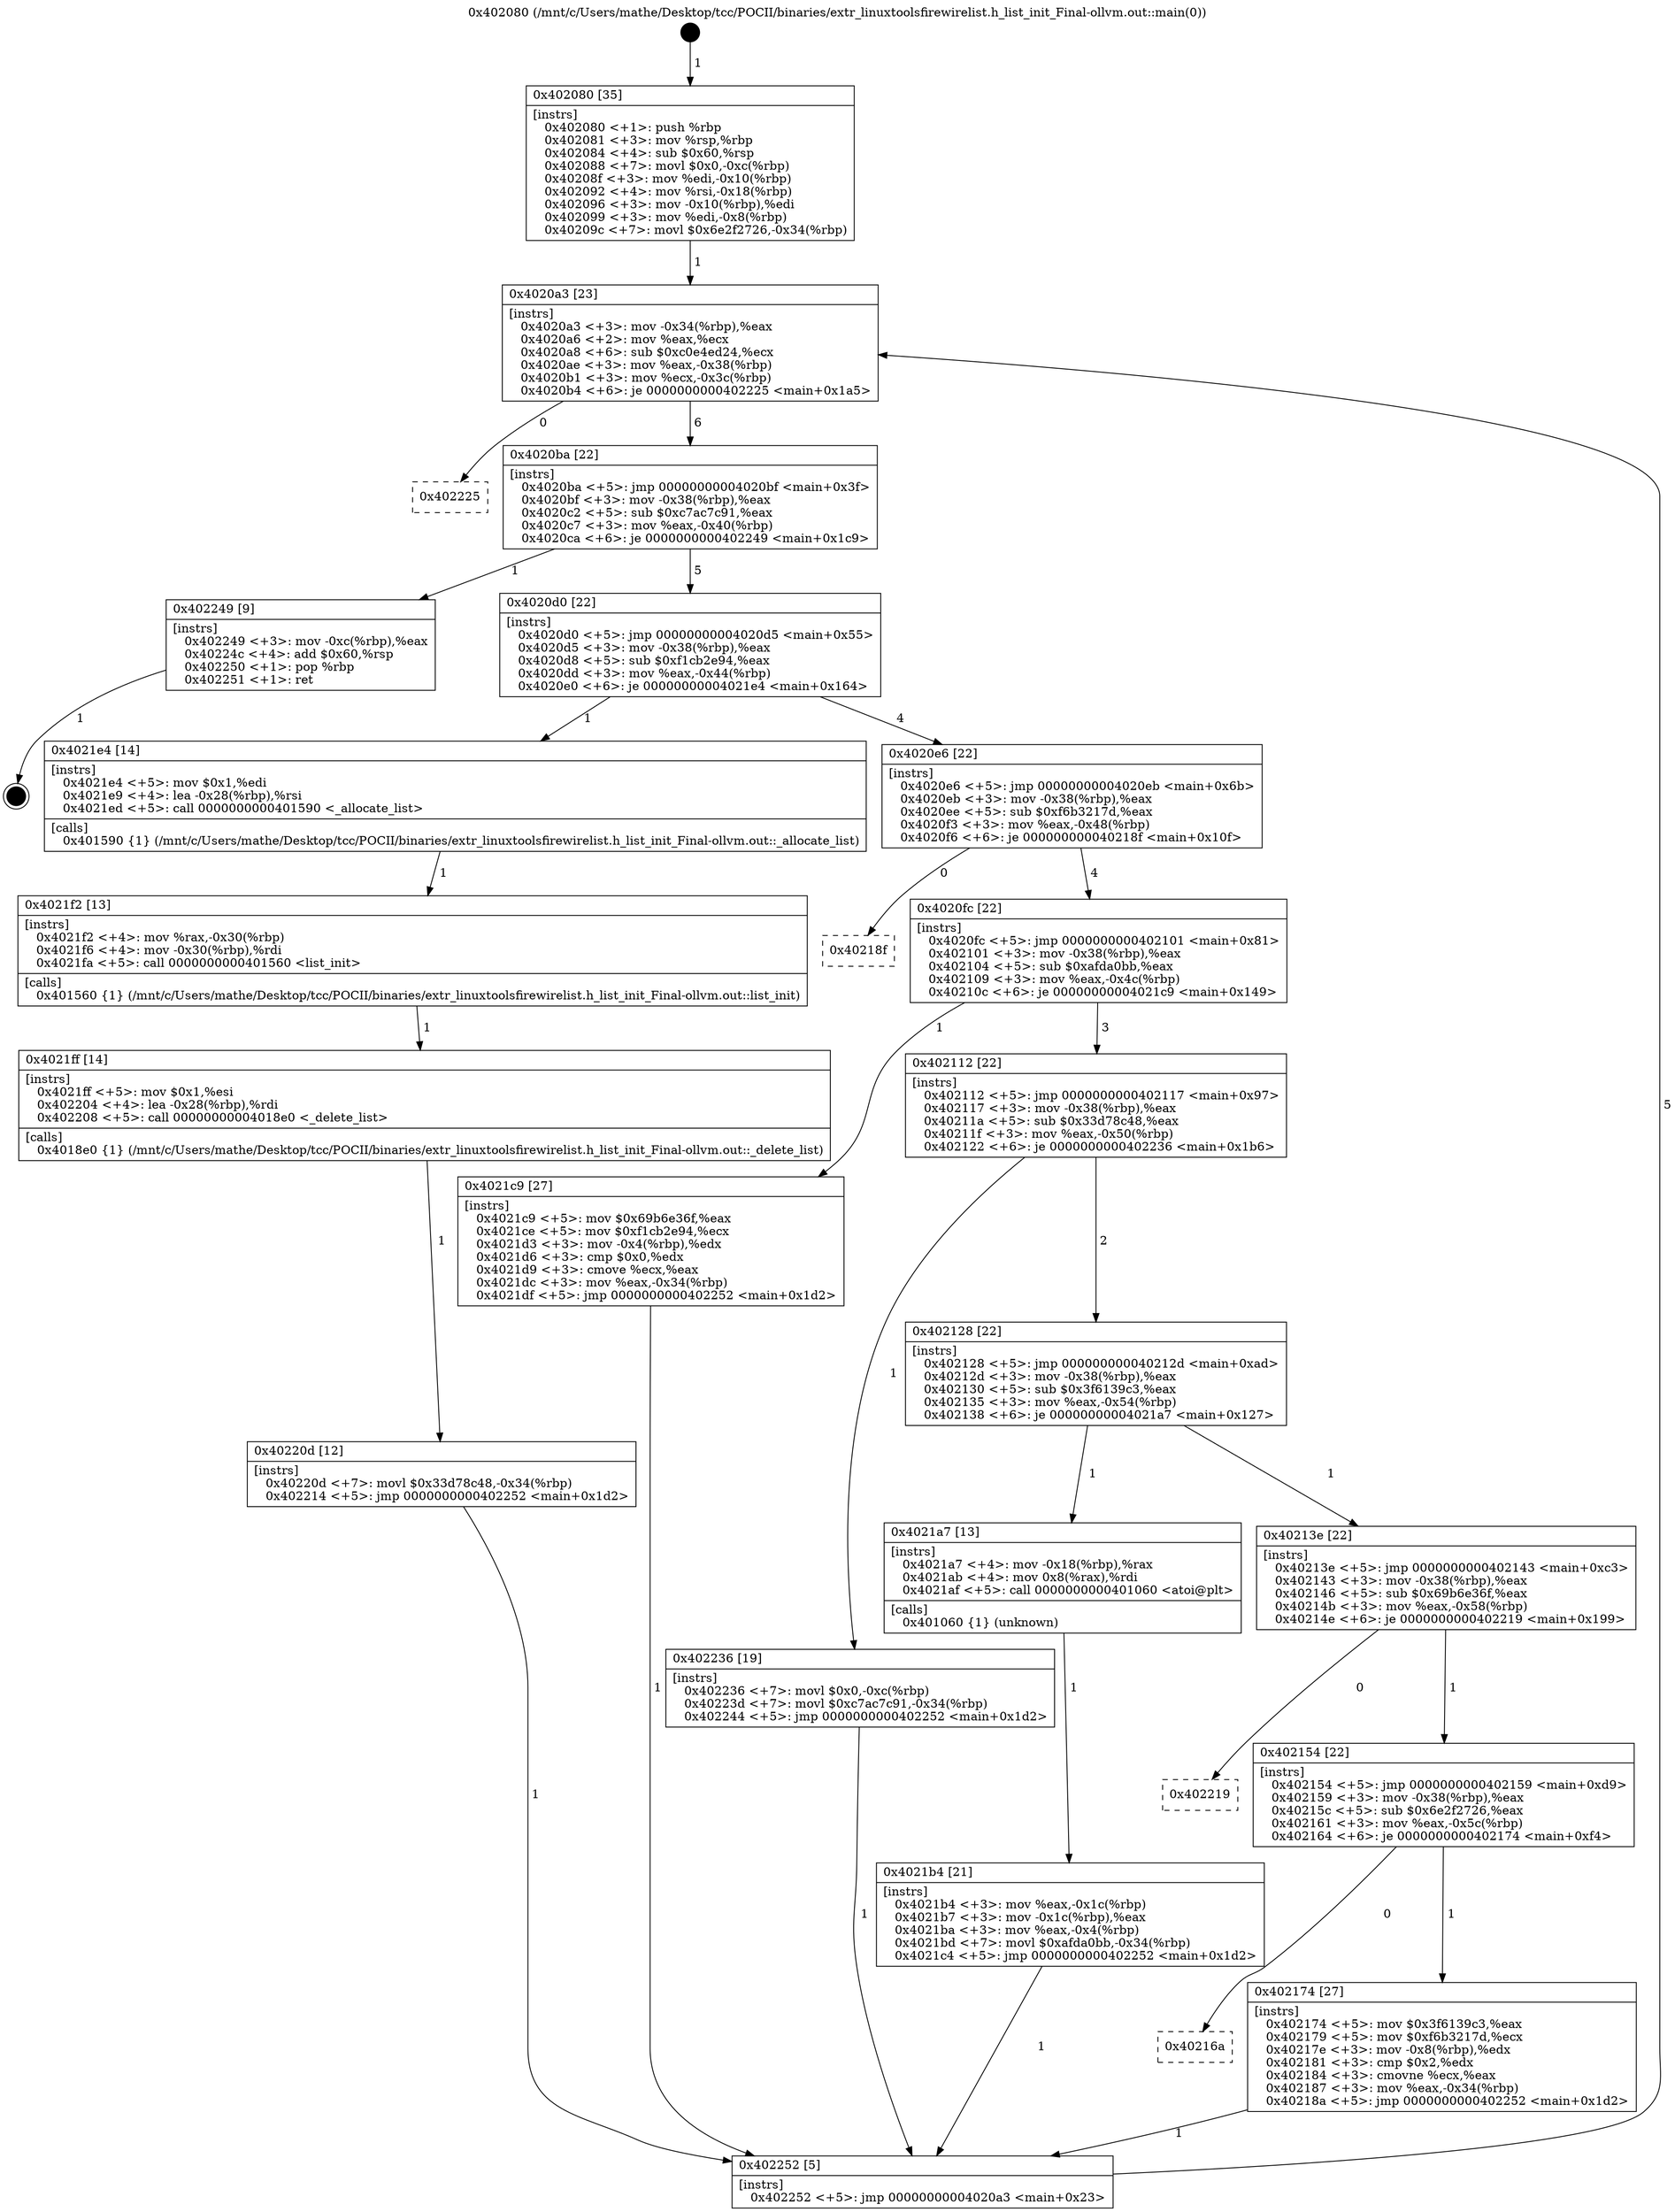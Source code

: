 digraph "0x402080" {
  label = "0x402080 (/mnt/c/Users/mathe/Desktop/tcc/POCII/binaries/extr_linuxtoolsfirewirelist.h_list_init_Final-ollvm.out::main(0))"
  labelloc = "t"
  node[shape=record]

  Entry [label="",width=0.3,height=0.3,shape=circle,fillcolor=black,style=filled]
  "0x4020a3" [label="{
     0x4020a3 [23]\l
     | [instrs]\l
     &nbsp;&nbsp;0x4020a3 \<+3\>: mov -0x34(%rbp),%eax\l
     &nbsp;&nbsp;0x4020a6 \<+2\>: mov %eax,%ecx\l
     &nbsp;&nbsp;0x4020a8 \<+6\>: sub $0xc0e4ed24,%ecx\l
     &nbsp;&nbsp;0x4020ae \<+3\>: mov %eax,-0x38(%rbp)\l
     &nbsp;&nbsp;0x4020b1 \<+3\>: mov %ecx,-0x3c(%rbp)\l
     &nbsp;&nbsp;0x4020b4 \<+6\>: je 0000000000402225 \<main+0x1a5\>\l
  }"]
  "0x402225" [label="{
     0x402225\l
  }", style=dashed]
  "0x4020ba" [label="{
     0x4020ba [22]\l
     | [instrs]\l
     &nbsp;&nbsp;0x4020ba \<+5\>: jmp 00000000004020bf \<main+0x3f\>\l
     &nbsp;&nbsp;0x4020bf \<+3\>: mov -0x38(%rbp),%eax\l
     &nbsp;&nbsp;0x4020c2 \<+5\>: sub $0xc7ac7c91,%eax\l
     &nbsp;&nbsp;0x4020c7 \<+3\>: mov %eax,-0x40(%rbp)\l
     &nbsp;&nbsp;0x4020ca \<+6\>: je 0000000000402249 \<main+0x1c9\>\l
  }"]
  Exit [label="",width=0.3,height=0.3,shape=circle,fillcolor=black,style=filled,peripheries=2]
  "0x402249" [label="{
     0x402249 [9]\l
     | [instrs]\l
     &nbsp;&nbsp;0x402249 \<+3\>: mov -0xc(%rbp),%eax\l
     &nbsp;&nbsp;0x40224c \<+4\>: add $0x60,%rsp\l
     &nbsp;&nbsp;0x402250 \<+1\>: pop %rbp\l
     &nbsp;&nbsp;0x402251 \<+1\>: ret\l
  }"]
  "0x4020d0" [label="{
     0x4020d0 [22]\l
     | [instrs]\l
     &nbsp;&nbsp;0x4020d0 \<+5\>: jmp 00000000004020d5 \<main+0x55\>\l
     &nbsp;&nbsp;0x4020d5 \<+3\>: mov -0x38(%rbp),%eax\l
     &nbsp;&nbsp;0x4020d8 \<+5\>: sub $0xf1cb2e94,%eax\l
     &nbsp;&nbsp;0x4020dd \<+3\>: mov %eax,-0x44(%rbp)\l
     &nbsp;&nbsp;0x4020e0 \<+6\>: je 00000000004021e4 \<main+0x164\>\l
  }"]
  "0x40220d" [label="{
     0x40220d [12]\l
     | [instrs]\l
     &nbsp;&nbsp;0x40220d \<+7\>: movl $0x33d78c48,-0x34(%rbp)\l
     &nbsp;&nbsp;0x402214 \<+5\>: jmp 0000000000402252 \<main+0x1d2\>\l
  }"]
  "0x4021e4" [label="{
     0x4021e4 [14]\l
     | [instrs]\l
     &nbsp;&nbsp;0x4021e4 \<+5\>: mov $0x1,%edi\l
     &nbsp;&nbsp;0x4021e9 \<+4\>: lea -0x28(%rbp),%rsi\l
     &nbsp;&nbsp;0x4021ed \<+5\>: call 0000000000401590 \<_allocate_list\>\l
     | [calls]\l
     &nbsp;&nbsp;0x401590 \{1\} (/mnt/c/Users/mathe/Desktop/tcc/POCII/binaries/extr_linuxtoolsfirewirelist.h_list_init_Final-ollvm.out::_allocate_list)\l
  }"]
  "0x4020e6" [label="{
     0x4020e6 [22]\l
     | [instrs]\l
     &nbsp;&nbsp;0x4020e6 \<+5\>: jmp 00000000004020eb \<main+0x6b\>\l
     &nbsp;&nbsp;0x4020eb \<+3\>: mov -0x38(%rbp),%eax\l
     &nbsp;&nbsp;0x4020ee \<+5\>: sub $0xf6b3217d,%eax\l
     &nbsp;&nbsp;0x4020f3 \<+3\>: mov %eax,-0x48(%rbp)\l
     &nbsp;&nbsp;0x4020f6 \<+6\>: je 000000000040218f \<main+0x10f\>\l
  }"]
  "0x4021ff" [label="{
     0x4021ff [14]\l
     | [instrs]\l
     &nbsp;&nbsp;0x4021ff \<+5\>: mov $0x1,%esi\l
     &nbsp;&nbsp;0x402204 \<+4\>: lea -0x28(%rbp),%rdi\l
     &nbsp;&nbsp;0x402208 \<+5\>: call 00000000004018e0 \<_delete_list\>\l
     | [calls]\l
     &nbsp;&nbsp;0x4018e0 \{1\} (/mnt/c/Users/mathe/Desktop/tcc/POCII/binaries/extr_linuxtoolsfirewirelist.h_list_init_Final-ollvm.out::_delete_list)\l
  }"]
  "0x40218f" [label="{
     0x40218f\l
  }", style=dashed]
  "0x4020fc" [label="{
     0x4020fc [22]\l
     | [instrs]\l
     &nbsp;&nbsp;0x4020fc \<+5\>: jmp 0000000000402101 \<main+0x81\>\l
     &nbsp;&nbsp;0x402101 \<+3\>: mov -0x38(%rbp),%eax\l
     &nbsp;&nbsp;0x402104 \<+5\>: sub $0xafda0bb,%eax\l
     &nbsp;&nbsp;0x402109 \<+3\>: mov %eax,-0x4c(%rbp)\l
     &nbsp;&nbsp;0x40210c \<+6\>: je 00000000004021c9 \<main+0x149\>\l
  }"]
  "0x4021f2" [label="{
     0x4021f2 [13]\l
     | [instrs]\l
     &nbsp;&nbsp;0x4021f2 \<+4\>: mov %rax,-0x30(%rbp)\l
     &nbsp;&nbsp;0x4021f6 \<+4\>: mov -0x30(%rbp),%rdi\l
     &nbsp;&nbsp;0x4021fa \<+5\>: call 0000000000401560 \<list_init\>\l
     | [calls]\l
     &nbsp;&nbsp;0x401560 \{1\} (/mnt/c/Users/mathe/Desktop/tcc/POCII/binaries/extr_linuxtoolsfirewirelist.h_list_init_Final-ollvm.out::list_init)\l
  }"]
  "0x4021c9" [label="{
     0x4021c9 [27]\l
     | [instrs]\l
     &nbsp;&nbsp;0x4021c9 \<+5\>: mov $0x69b6e36f,%eax\l
     &nbsp;&nbsp;0x4021ce \<+5\>: mov $0xf1cb2e94,%ecx\l
     &nbsp;&nbsp;0x4021d3 \<+3\>: mov -0x4(%rbp),%edx\l
     &nbsp;&nbsp;0x4021d6 \<+3\>: cmp $0x0,%edx\l
     &nbsp;&nbsp;0x4021d9 \<+3\>: cmove %ecx,%eax\l
     &nbsp;&nbsp;0x4021dc \<+3\>: mov %eax,-0x34(%rbp)\l
     &nbsp;&nbsp;0x4021df \<+5\>: jmp 0000000000402252 \<main+0x1d2\>\l
  }"]
  "0x402112" [label="{
     0x402112 [22]\l
     | [instrs]\l
     &nbsp;&nbsp;0x402112 \<+5\>: jmp 0000000000402117 \<main+0x97\>\l
     &nbsp;&nbsp;0x402117 \<+3\>: mov -0x38(%rbp),%eax\l
     &nbsp;&nbsp;0x40211a \<+5\>: sub $0x33d78c48,%eax\l
     &nbsp;&nbsp;0x40211f \<+3\>: mov %eax,-0x50(%rbp)\l
     &nbsp;&nbsp;0x402122 \<+6\>: je 0000000000402236 \<main+0x1b6\>\l
  }"]
  "0x4021b4" [label="{
     0x4021b4 [21]\l
     | [instrs]\l
     &nbsp;&nbsp;0x4021b4 \<+3\>: mov %eax,-0x1c(%rbp)\l
     &nbsp;&nbsp;0x4021b7 \<+3\>: mov -0x1c(%rbp),%eax\l
     &nbsp;&nbsp;0x4021ba \<+3\>: mov %eax,-0x4(%rbp)\l
     &nbsp;&nbsp;0x4021bd \<+7\>: movl $0xafda0bb,-0x34(%rbp)\l
     &nbsp;&nbsp;0x4021c4 \<+5\>: jmp 0000000000402252 \<main+0x1d2\>\l
  }"]
  "0x402236" [label="{
     0x402236 [19]\l
     | [instrs]\l
     &nbsp;&nbsp;0x402236 \<+7\>: movl $0x0,-0xc(%rbp)\l
     &nbsp;&nbsp;0x40223d \<+7\>: movl $0xc7ac7c91,-0x34(%rbp)\l
     &nbsp;&nbsp;0x402244 \<+5\>: jmp 0000000000402252 \<main+0x1d2\>\l
  }"]
  "0x402128" [label="{
     0x402128 [22]\l
     | [instrs]\l
     &nbsp;&nbsp;0x402128 \<+5\>: jmp 000000000040212d \<main+0xad\>\l
     &nbsp;&nbsp;0x40212d \<+3\>: mov -0x38(%rbp),%eax\l
     &nbsp;&nbsp;0x402130 \<+5\>: sub $0x3f6139c3,%eax\l
     &nbsp;&nbsp;0x402135 \<+3\>: mov %eax,-0x54(%rbp)\l
     &nbsp;&nbsp;0x402138 \<+6\>: je 00000000004021a7 \<main+0x127\>\l
  }"]
  "0x402080" [label="{
     0x402080 [35]\l
     | [instrs]\l
     &nbsp;&nbsp;0x402080 \<+1\>: push %rbp\l
     &nbsp;&nbsp;0x402081 \<+3\>: mov %rsp,%rbp\l
     &nbsp;&nbsp;0x402084 \<+4\>: sub $0x60,%rsp\l
     &nbsp;&nbsp;0x402088 \<+7\>: movl $0x0,-0xc(%rbp)\l
     &nbsp;&nbsp;0x40208f \<+3\>: mov %edi,-0x10(%rbp)\l
     &nbsp;&nbsp;0x402092 \<+4\>: mov %rsi,-0x18(%rbp)\l
     &nbsp;&nbsp;0x402096 \<+3\>: mov -0x10(%rbp),%edi\l
     &nbsp;&nbsp;0x402099 \<+3\>: mov %edi,-0x8(%rbp)\l
     &nbsp;&nbsp;0x40209c \<+7\>: movl $0x6e2f2726,-0x34(%rbp)\l
  }"]
  "0x4021a7" [label="{
     0x4021a7 [13]\l
     | [instrs]\l
     &nbsp;&nbsp;0x4021a7 \<+4\>: mov -0x18(%rbp),%rax\l
     &nbsp;&nbsp;0x4021ab \<+4\>: mov 0x8(%rax),%rdi\l
     &nbsp;&nbsp;0x4021af \<+5\>: call 0000000000401060 \<atoi@plt\>\l
     | [calls]\l
     &nbsp;&nbsp;0x401060 \{1\} (unknown)\l
  }"]
  "0x40213e" [label="{
     0x40213e [22]\l
     | [instrs]\l
     &nbsp;&nbsp;0x40213e \<+5\>: jmp 0000000000402143 \<main+0xc3\>\l
     &nbsp;&nbsp;0x402143 \<+3\>: mov -0x38(%rbp),%eax\l
     &nbsp;&nbsp;0x402146 \<+5\>: sub $0x69b6e36f,%eax\l
     &nbsp;&nbsp;0x40214b \<+3\>: mov %eax,-0x58(%rbp)\l
     &nbsp;&nbsp;0x40214e \<+6\>: je 0000000000402219 \<main+0x199\>\l
  }"]
  "0x402252" [label="{
     0x402252 [5]\l
     | [instrs]\l
     &nbsp;&nbsp;0x402252 \<+5\>: jmp 00000000004020a3 \<main+0x23\>\l
  }"]
  "0x402219" [label="{
     0x402219\l
  }", style=dashed]
  "0x402154" [label="{
     0x402154 [22]\l
     | [instrs]\l
     &nbsp;&nbsp;0x402154 \<+5\>: jmp 0000000000402159 \<main+0xd9\>\l
     &nbsp;&nbsp;0x402159 \<+3\>: mov -0x38(%rbp),%eax\l
     &nbsp;&nbsp;0x40215c \<+5\>: sub $0x6e2f2726,%eax\l
     &nbsp;&nbsp;0x402161 \<+3\>: mov %eax,-0x5c(%rbp)\l
     &nbsp;&nbsp;0x402164 \<+6\>: je 0000000000402174 \<main+0xf4\>\l
  }"]
  "0x40216a" [label="{
     0x40216a\l
  }", style=dashed]
  "0x402174" [label="{
     0x402174 [27]\l
     | [instrs]\l
     &nbsp;&nbsp;0x402174 \<+5\>: mov $0x3f6139c3,%eax\l
     &nbsp;&nbsp;0x402179 \<+5\>: mov $0xf6b3217d,%ecx\l
     &nbsp;&nbsp;0x40217e \<+3\>: mov -0x8(%rbp),%edx\l
     &nbsp;&nbsp;0x402181 \<+3\>: cmp $0x2,%edx\l
     &nbsp;&nbsp;0x402184 \<+3\>: cmovne %ecx,%eax\l
     &nbsp;&nbsp;0x402187 \<+3\>: mov %eax,-0x34(%rbp)\l
     &nbsp;&nbsp;0x40218a \<+5\>: jmp 0000000000402252 \<main+0x1d2\>\l
  }"]
  Entry -> "0x402080" [label=" 1"]
  "0x4020a3" -> "0x402225" [label=" 0"]
  "0x4020a3" -> "0x4020ba" [label=" 6"]
  "0x402249" -> Exit [label=" 1"]
  "0x4020ba" -> "0x402249" [label=" 1"]
  "0x4020ba" -> "0x4020d0" [label=" 5"]
  "0x402236" -> "0x402252" [label=" 1"]
  "0x4020d0" -> "0x4021e4" [label=" 1"]
  "0x4020d0" -> "0x4020e6" [label=" 4"]
  "0x40220d" -> "0x402252" [label=" 1"]
  "0x4020e6" -> "0x40218f" [label=" 0"]
  "0x4020e6" -> "0x4020fc" [label=" 4"]
  "0x4021ff" -> "0x40220d" [label=" 1"]
  "0x4020fc" -> "0x4021c9" [label=" 1"]
  "0x4020fc" -> "0x402112" [label=" 3"]
  "0x4021f2" -> "0x4021ff" [label=" 1"]
  "0x402112" -> "0x402236" [label=" 1"]
  "0x402112" -> "0x402128" [label=" 2"]
  "0x4021e4" -> "0x4021f2" [label=" 1"]
  "0x402128" -> "0x4021a7" [label=" 1"]
  "0x402128" -> "0x40213e" [label=" 1"]
  "0x4021c9" -> "0x402252" [label=" 1"]
  "0x40213e" -> "0x402219" [label=" 0"]
  "0x40213e" -> "0x402154" [label=" 1"]
  "0x4021b4" -> "0x402252" [label=" 1"]
  "0x402154" -> "0x402174" [label=" 1"]
  "0x402154" -> "0x40216a" [label=" 0"]
  "0x402174" -> "0x402252" [label=" 1"]
  "0x402080" -> "0x4020a3" [label=" 1"]
  "0x402252" -> "0x4020a3" [label=" 5"]
  "0x4021a7" -> "0x4021b4" [label=" 1"]
}
